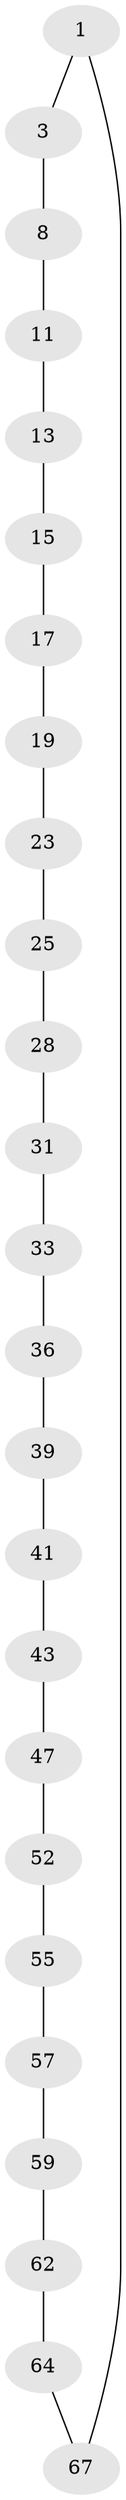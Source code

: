 // original degree distribution, {2: 1.0}
// Generated by graph-tools (version 1.1) at 2025/20/03/04/25 18:20:07]
// undirected, 25 vertices, 25 edges
graph export_dot {
graph [start="1"]
  node [color=gray90,style=filled];
  1 [super="+2+70"];
  3 [super="+4"];
  8 [super="+9"];
  11 [super="+12"];
  13 [super="+14"];
  15 [super="+16"];
  17 [super="+18"];
  19 [super="+20"];
  23 [super="+24"];
  25 [super="+26"];
  28 [super="+29"];
  31 [super="+32"];
  33 [super="+34"];
  36 [super="+37"];
  39 [super="+40"];
  41 [super="+42"];
  43 [super="+44"];
  47 [super="+48"];
  52 [super="+53"];
  55 [super="+56"];
  57 [super="+58"];
  59 [super="+60"];
  62 [super="+63"];
  64 [super="+65"];
  67 [super="+68"];
  1 -- 3;
  1 -- 67;
  3 -- 8;
  8 -- 11;
  11 -- 13;
  13 -- 15;
  15 -- 17;
  17 -- 19;
  19 -- 23;
  23 -- 25;
  25 -- 28;
  28 -- 31;
  31 -- 33;
  33 -- 36;
  36 -- 39;
  39 -- 41;
  41 -- 43;
  43 -- 47;
  47 -- 52;
  52 -- 55;
  55 -- 57;
  57 -- 59;
  59 -- 62;
  62 -- 64;
  64 -- 67;
}
